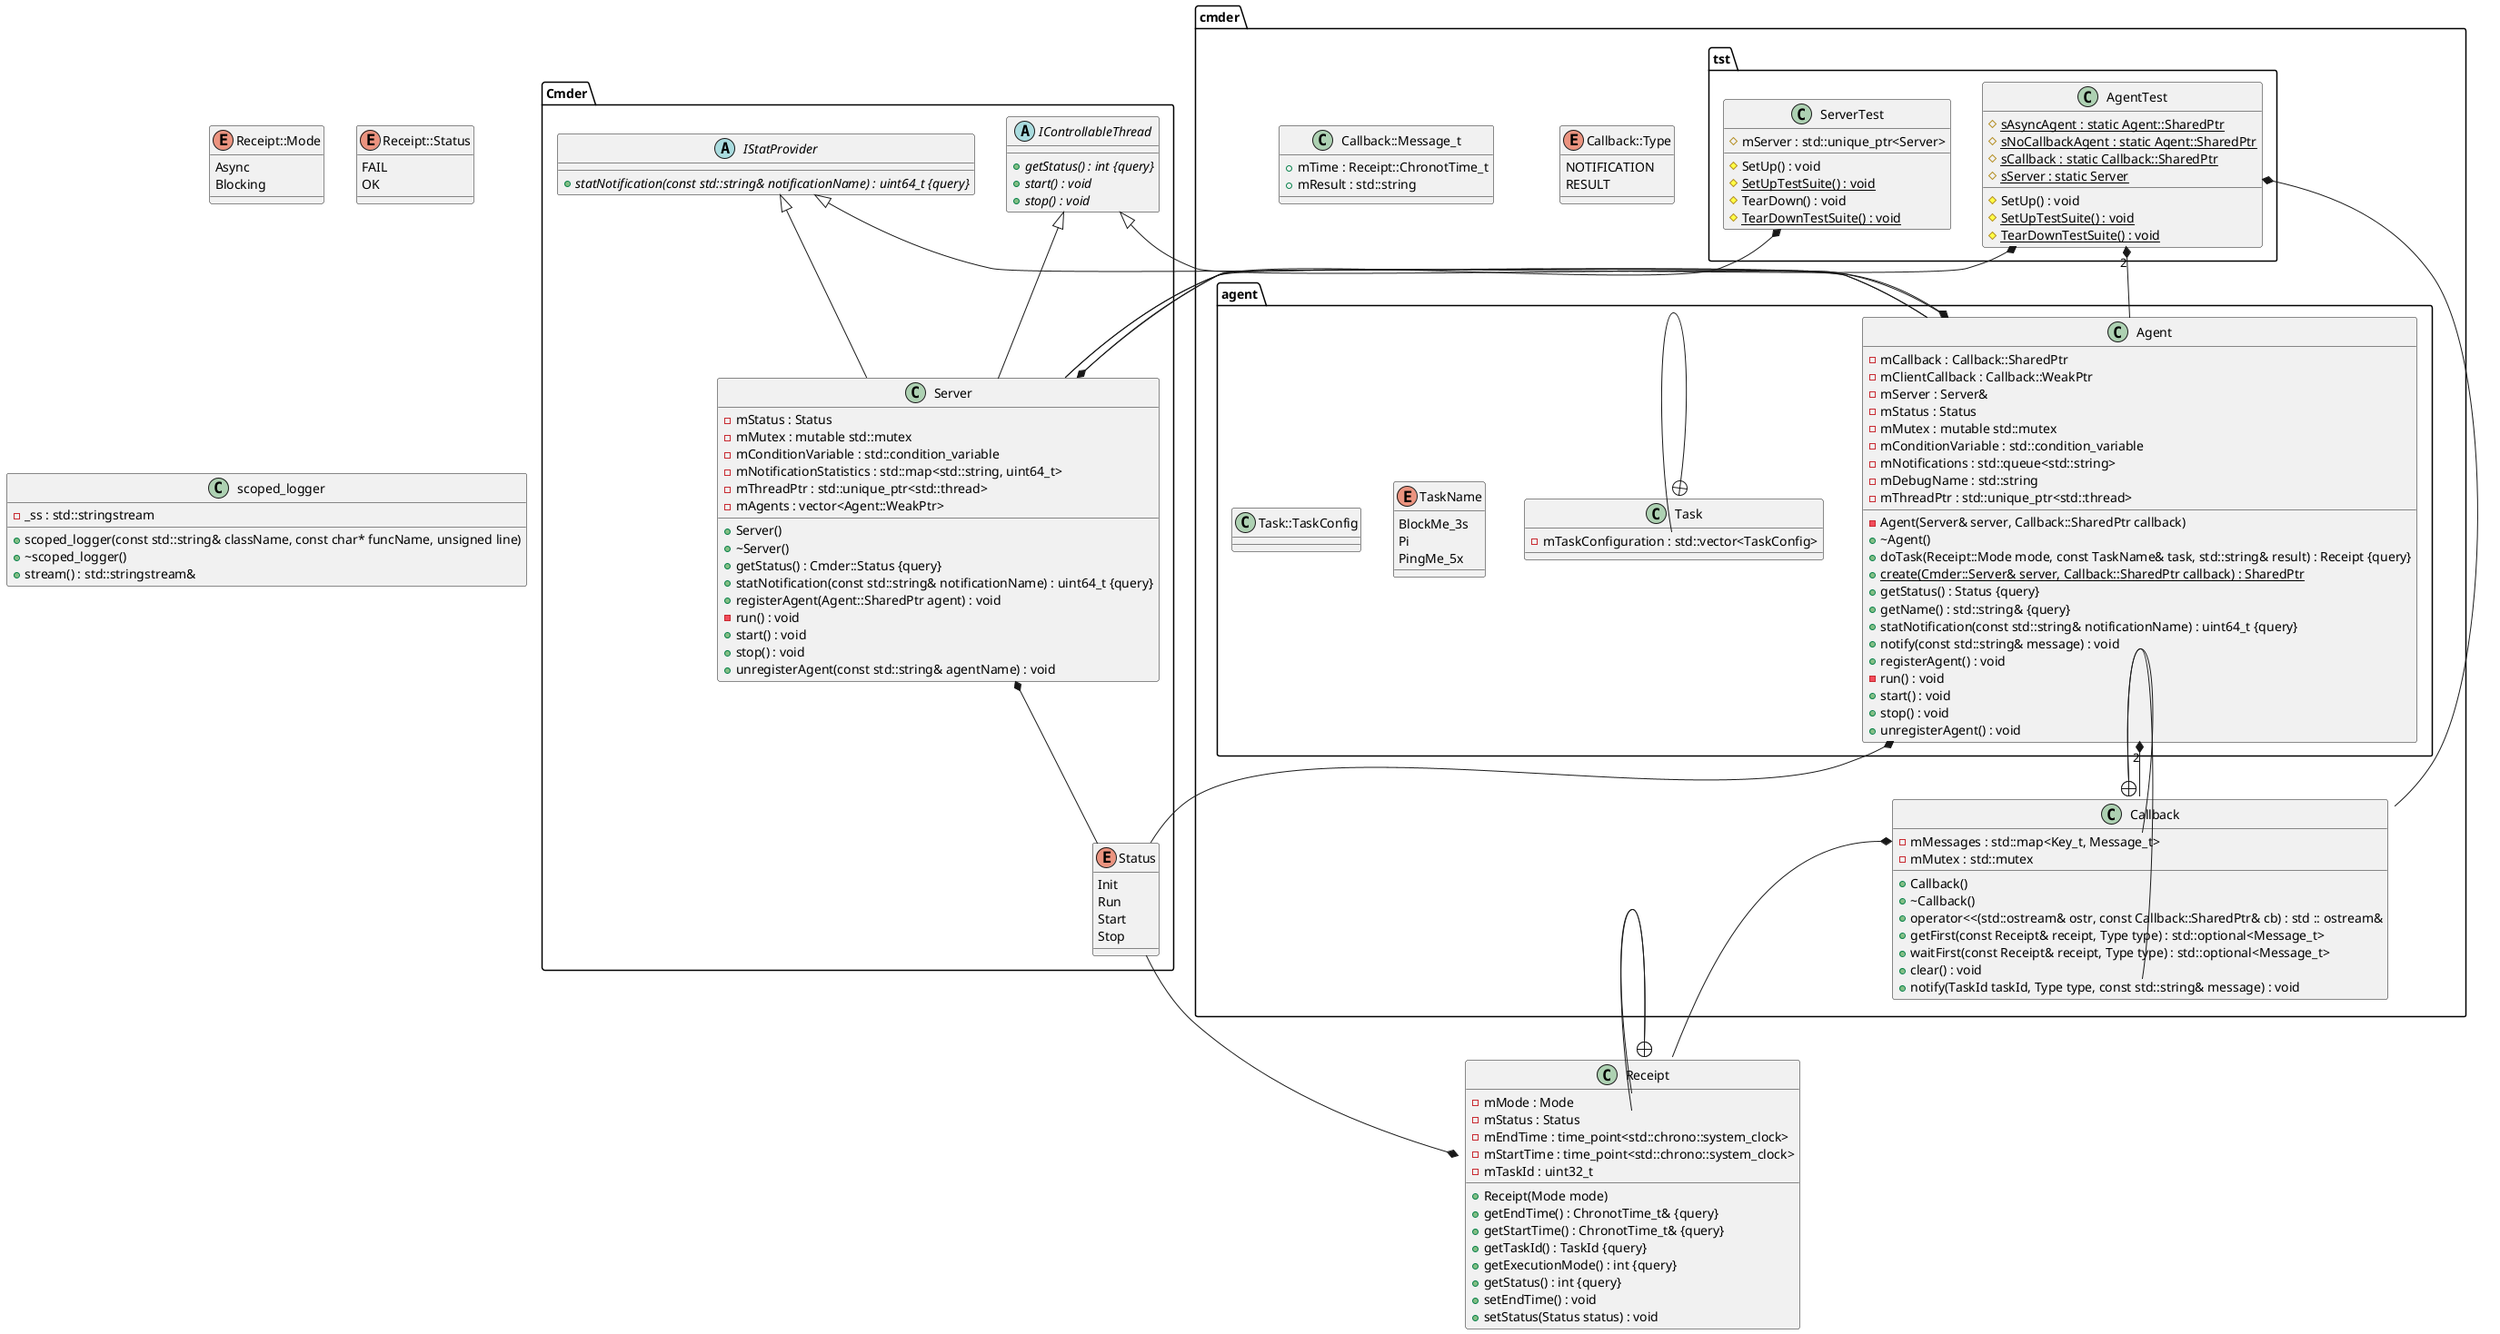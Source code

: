 @startuml





/' Objects '/

class Receipt {
	+Receipt(Mode mode)
	+getEndTime() : ChronotTime_t& {query}
	+getStartTime() : ChronotTime_t& {query}
	-mMode : Mode
	-mStatus : Status
	+getTaskId() : TaskId {query}
	+getExecutionMode() : int {query}
	+getStatus() : int {query}
	-mEndTime : time_point<std::chrono::system_clock>
	-mStartTime : time_point<std::chrono::system_clock>
	-mTaskId : uint32_t
	+setEndTime() : void
	+setStatus(Status status) : void
}


enum Receipt::Mode {
	Async
	Blocking
}


enum Receipt::Status {
	FAIL
	OK
}


class scoped_logger {
	+scoped_logger(const std::string& className, const char* funcName, unsigned line)
	+~scoped_logger()
	-_ss : std::stringstream
	+stream() : std::stringstream&
}


namespace cmder {
	class Callback {
		+Callback()
		+~Callback()
		+operator<<(std::ostream& ostr, const Callback::SharedPtr& cb) : std :: ostream&
		-mMessages : std::map<Key_t, Message_t>
		-mMutex : std::mutex
		+getFirst(const Receipt& receipt, Type type) : std::optional<Message_t>
		+waitFirst(const Receipt& receipt, Type type) : std::optional<Message_t>
		+clear() : void
		+notify(TaskId taskId, Type type, const std::string& message) : void
	}

	enum Callback::Type {
		NOTIFICATION
		RESULT
	}

	class Callback::Message_t {
		+mTime : Receipt::ChronotTime_t
		+mResult : std::string
	}

	namespace tst {
		class AgentTest {
			#{static} sAsyncAgent : static Agent::SharedPtr
			#{static} sNoCallbackAgent : static Agent::SharedPtr
			#{static} sCallback : static Callback::SharedPtr
			#{static} sServer : static Server
			#SetUp() : void
			#{static} SetUpTestSuite() : void
			#{static} TearDownTestSuite() : void
		}

		class ServerTest {
			#mServer : std::unique_ptr<Server>
			#SetUp() : void
			#{static} SetUpTestSuite() : void
			#TearDown() : void
			#{static} TearDownTestSuite() : void
		}
	}

	namespace agent {
		class Agent {
			-Agent(Server& server, Callback::SharedPtr callback)
			+~Agent()
			-mCallback : Callback::SharedPtr
			-mClientCallback : Callback::WeakPtr
			+doTask(Receipt::Mode mode, const TaskName& task, std::string& result) : Receipt {query}
			-mServer : Server&
			+{static} create(Cmder::Server& server, Callback::SharedPtr callback) : SharedPtr
			+getStatus() : Status {query}
			-mStatus : Status
			-mMutex : mutable std::mutex
			-mConditionVariable : std::condition_variable
			-mNotifications : std::queue<std::string>
			-mDebugName : std::string
			+getName() : std::string& {query}
			-mThreadPtr : std::unique_ptr<std::thread>
			+statNotification(const std::string& notificationName) : uint64_t {query}
			+notify(const std::string& message) : void
			+registerAgent() : void
			-run() : void
			+start() : void
			+stop() : void
			+unregisterAgent() : void
		}

		class Task {
			-mTaskConfiguration : std::vector<TaskConfig>
		}

		enum TaskName {
			BlockMe_3s
			Pi
			PingMe_5x
		}

		class Task::TaskConfig {
		}
	}
}


namespace Cmder {
	abstract class IControllableThread {
		+{abstract} getStatus() : int {query}
		+{abstract} start() : void
		+{abstract} stop() : void
	}

	abstract class IStatProvider {
		+{abstract} statNotification(const std::string& notificationName) : uint64_t {query}
	}

	class Server {
		+Server()
		+~Server()
		+getStatus() : Cmder::Status {query}
		-mStatus : Status
		-mMutex : mutable std::mutex
		-mConditionVariable : std::condition_variable
		-mNotificationStatistics : std::map<std::string, uint64_t>
		-mThreadPtr : std::unique_ptr<std::thread>
		+statNotification(const std::string& notificationName) : uint64_t {query}
		-mAgents : vector<Agent::WeakPtr>
		+registerAgent(Agent::SharedPtr agent) : void
		-run() : void
		+start() : void
		+stop() : void
		+unregisterAgent(const std::string& agentName) : void
	}

	enum Status {
		Init
		Run
		Start
		Stop
	}
}





/' Inheritance relationships '/

Cmder.IControllableThread <|-- cmder.agent.Agent


Cmder.IControllableThread <|-- Cmder.Server


Cmder.IStatProvider <|-- cmder.agent.Agent


Cmder.IStatProvider <|-- Cmder.Server





/' Aggregation relationships '/

cmder.agent.Agent "2" *-- cmder.Callback


cmder.agent.Agent *-- Cmder.Server


cmder.agent.Agent *-- Cmder.Status


cmder.tst.AgentTest "2" *-- cmder.agent.Agent


cmder.tst.AgentTest *-- cmder.Callback


cmder.tst.AgentTest *-- Cmder.Server


cmder.Callback::Message_t *-- .Receipt


.Receipt *-- Cmder.Status


Cmder.Server *-- cmder.agent.Agent


Cmder.Server *-- Cmder.Status


cmder.tst.ServerTest *-- Cmder.Server






/' Nested objects '/

cmder.Callback +-- cmder.Callback::Message_t


cmder.Callback +-- cmder.Callback::Type


.Receipt +-- .Receipt::Mode


.Receipt +-- .Receipt::Status


cmder.agent.Task +-- cmder.agent.Task::TaskConfig




@enduml
